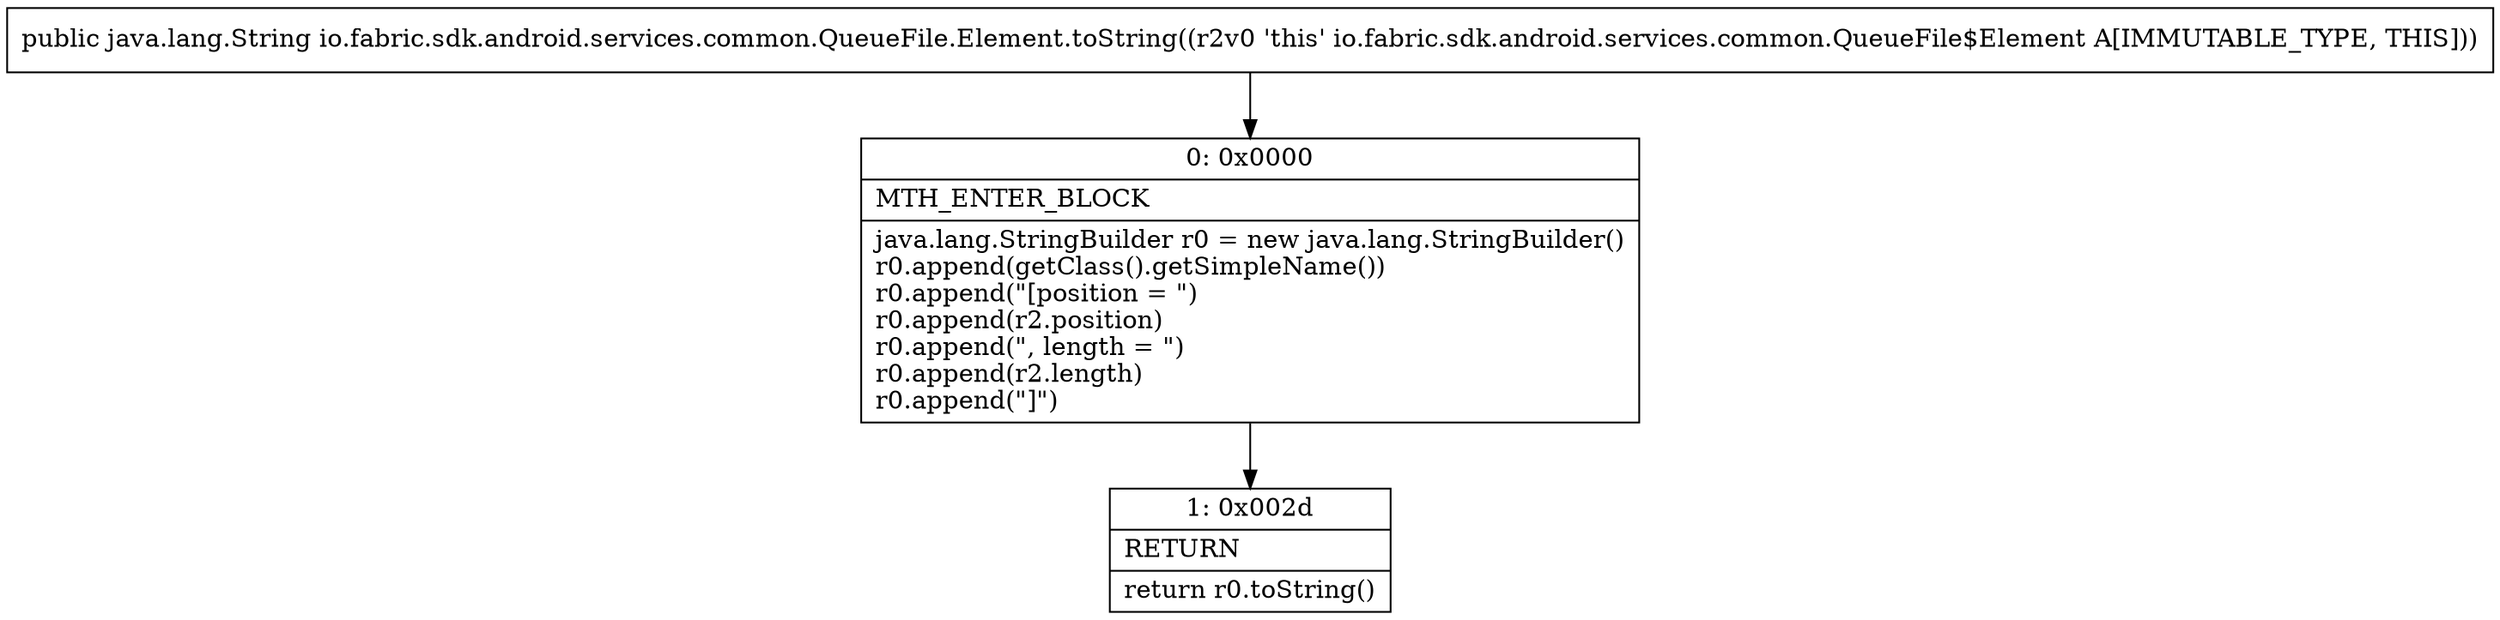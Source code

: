 digraph "CFG forio.fabric.sdk.android.services.common.QueueFile.Element.toString()Ljava\/lang\/String;" {
Node_0 [shape=record,label="{0\:\ 0x0000|MTH_ENTER_BLOCK\l|java.lang.StringBuilder r0 = new java.lang.StringBuilder()\lr0.append(getClass().getSimpleName())\lr0.append(\"[position = \")\lr0.append(r2.position)\lr0.append(\", length = \")\lr0.append(r2.length)\lr0.append(\"]\")\l}"];
Node_1 [shape=record,label="{1\:\ 0x002d|RETURN\l|return r0.toString()\l}"];
MethodNode[shape=record,label="{public java.lang.String io.fabric.sdk.android.services.common.QueueFile.Element.toString((r2v0 'this' io.fabric.sdk.android.services.common.QueueFile$Element A[IMMUTABLE_TYPE, THIS])) }"];
MethodNode -> Node_0;
Node_0 -> Node_1;
}

